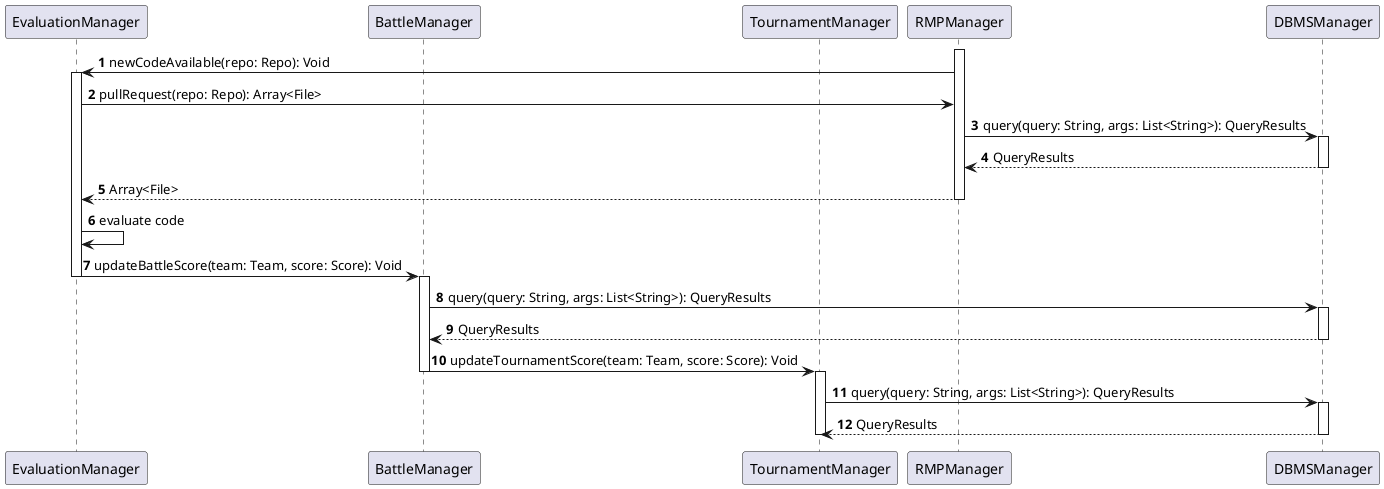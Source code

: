@startuml

autonumber

participant EvaluationManager as EM
participant BattleManager as BM
participant TournamentManager as TM
participant RMPManager as RMP
participant DBMSManager as DBMS


activate RMP
RMP -> EM: newCodeAvailable(repo: Repo): Void
activate EM
EM -> RMP: pullRequest(repo: Repo): Array<File>
RMP->DBMS: query(query: String, args: List<String>): QueryResults
activate DBMS
DBMS-->RMP: QueryResults
deactivate DBMS
RMP --> EM: Array<File>
deactivate RMP
EM -> EM: evaluate code
EM -> BM: updateBattleScore(team: Team, score: Score): Void
deactivate EM
activate BM
BM->DBMS: query(query: String, args: List<String>): QueryResults
activate DBMS
DBMS-->BM: QueryResults
deactivate DBMS
BM -> TM: updateTournamentScore(team: Team, score: Score): Void
deactivate BM
activate TM
TM->DBMS: query(query: String, args: List<String>): QueryResults
activate DBMS
DBMS-->TM: QueryResults
deactivate DBMS
deactivate TM

@enduml